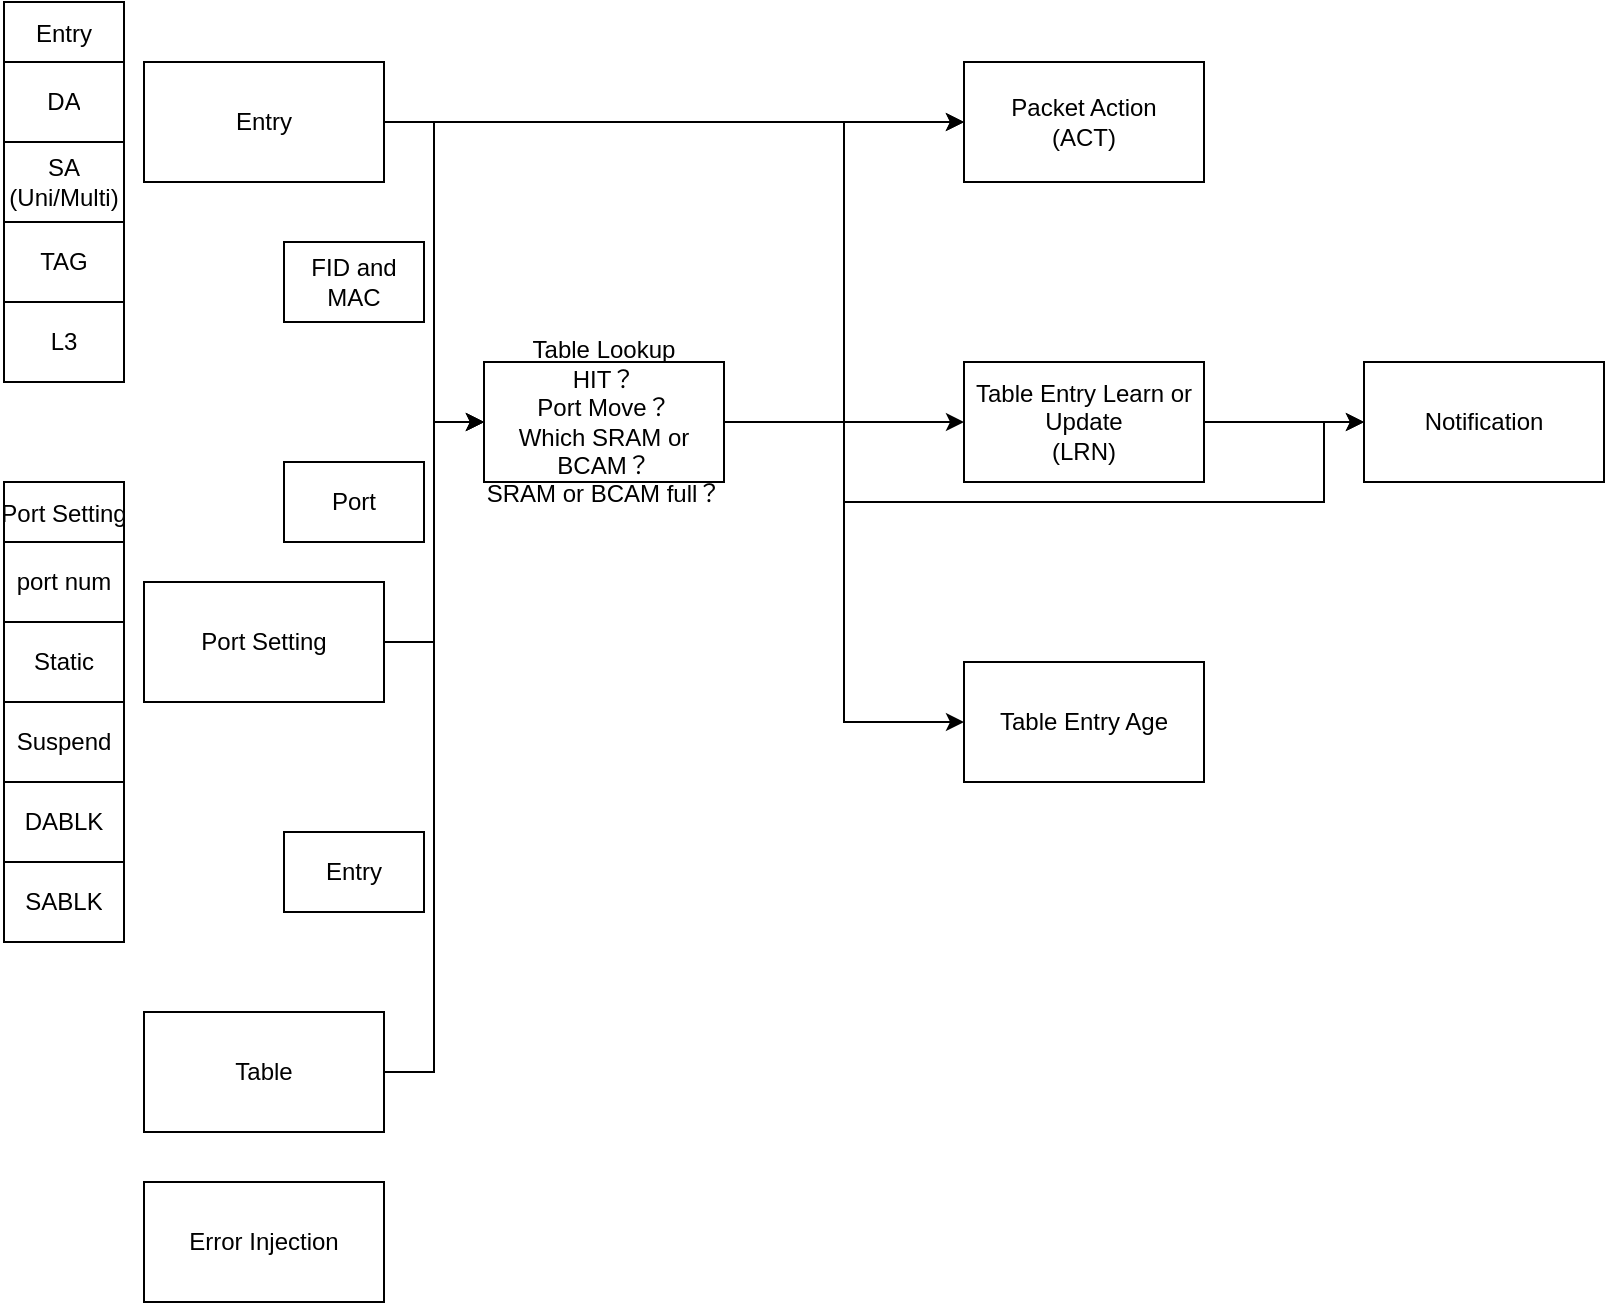 <mxfile version="16.5.6" type="github">
  <diagram id="RYxesC6GKuMK5YFyHAlI" name="Page-1">
    <mxGraphModel dx="1422" dy="762" grid="1" gridSize="10" guides="1" tooltips="1" connect="1" arrows="1" fold="1" page="1" pageScale="1" pageWidth="827" pageHeight="1169" math="0" shadow="0">
      <root>
        <mxCell id="0" />
        <mxCell id="1" parent="0" />
        <mxCell id="wqJMQl04LIo_0otmr0Y4-9" style="edgeStyle=orthogonalEdgeStyle;rounded=0;orthogonalLoop=1;jettySize=auto;html=1;entryX=0;entryY=0.5;entryDx=0;entryDy=0;" edge="1" parent="1" source="wqJMQl04LIo_0otmr0Y4-1" target="wqJMQl04LIo_0otmr0Y4-3">
          <mxGeometry relative="1" as="geometry" />
        </mxCell>
        <mxCell id="wqJMQl04LIo_0otmr0Y4-12" style="edgeStyle=orthogonalEdgeStyle;rounded=0;orthogonalLoop=1;jettySize=auto;html=1;entryX=0;entryY=0.5;entryDx=0;entryDy=0;" edge="1" parent="1" source="wqJMQl04LIo_0otmr0Y4-1" target="wqJMQl04LIo_0otmr0Y4-4">
          <mxGeometry relative="1" as="geometry">
            <mxPoint x="460" y="160" as="targetPoint" />
            <Array as="points">
              <mxPoint x="220" y="80" />
              <mxPoint x="220" y="80" />
            </Array>
          </mxGeometry>
        </mxCell>
        <mxCell id="wqJMQl04LIo_0otmr0Y4-1" value="Entry" style="rounded=0;whiteSpace=wrap;html=1;gradientColor=none;" vertex="1" parent="1">
          <mxGeometry x="80" y="50" width="120" height="60" as="geometry" />
        </mxCell>
        <mxCell id="wqJMQl04LIo_0otmr0Y4-10" style="edgeStyle=orthogonalEdgeStyle;rounded=0;orthogonalLoop=1;jettySize=auto;html=1;entryX=0;entryY=0.5;entryDx=0;entryDy=0;" edge="1" parent="1" source="wqJMQl04LIo_0otmr0Y4-2" target="wqJMQl04LIo_0otmr0Y4-3">
          <mxGeometry relative="1" as="geometry" />
        </mxCell>
        <mxCell id="wqJMQl04LIo_0otmr0Y4-2" value="Port Setting" style="rounded=0;whiteSpace=wrap;html=1;" vertex="1" parent="1">
          <mxGeometry x="80" y="310" width="120" height="60" as="geometry" />
        </mxCell>
        <mxCell id="wqJMQl04LIo_0otmr0Y4-11" style="edgeStyle=orthogonalEdgeStyle;rounded=0;orthogonalLoop=1;jettySize=auto;html=1;entryX=0;entryY=0.5;entryDx=0;entryDy=0;" edge="1" parent="1" source="wqJMQl04LIo_0otmr0Y4-3" target="wqJMQl04LIo_0otmr0Y4-4">
          <mxGeometry relative="1" as="geometry" />
        </mxCell>
        <mxCell id="wqJMQl04LIo_0otmr0Y4-13" style="edgeStyle=orthogonalEdgeStyle;rounded=0;orthogonalLoop=1;jettySize=auto;html=1;entryX=0;entryY=0.5;entryDx=0;entryDy=0;" edge="1" parent="1" source="wqJMQl04LIo_0otmr0Y4-3" target="wqJMQl04LIo_0otmr0Y4-5">
          <mxGeometry relative="1" as="geometry" />
        </mxCell>
        <mxCell id="wqJMQl04LIo_0otmr0Y4-15" style="edgeStyle=orthogonalEdgeStyle;rounded=0;orthogonalLoop=1;jettySize=auto;html=1;entryX=0;entryY=0.5;entryDx=0;entryDy=0;" edge="1" parent="1" source="wqJMQl04LIo_0otmr0Y4-3" target="wqJMQl04LIo_0otmr0Y4-8">
          <mxGeometry relative="1" as="geometry">
            <Array as="points">
              <mxPoint x="430" y="230" />
              <mxPoint x="430" y="270" />
              <mxPoint x="670" y="270" />
            </Array>
          </mxGeometry>
        </mxCell>
        <mxCell id="wqJMQl04LIo_0otmr0Y4-16" style="edgeStyle=orthogonalEdgeStyle;rounded=0;orthogonalLoop=1;jettySize=auto;html=1;entryX=0;entryY=0.5;entryDx=0;entryDy=0;" edge="1" parent="1" source="wqJMQl04LIo_0otmr0Y4-3" target="wqJMQl04LIo_0otmr0Y4-6">
          <mxGeometry relative="1" as="geometry" />
        </mxCell>
        <mxCell id="wqJMQl04LIo_0otmr0Y4-3" value="Table Lookup&lt;br&gt;HIT？&lt;br&gt;Port Move？&lt;br&gt;Which SRAM or BCAM？&lt;br&gt;SRAM or BCAM full？" style="rounded=0;whiteSpace=wrap;html=1;" vertex="1" parent="1">
          <mxGeometry x="250" y="200" width="120" height="60" as="geometry" />
        </mxCell>
        <mxCell id="wqJMQl04LIo_0otmr0Y4-4" value="Packet Action&lt;br&gt;(ACT)" style="rounded=0;whiteSpace=wrap;html=1;" vertex="1" parent="1">
          <mxGeometry x="490" y="50" width="120" height="60" as="geometry" />
        </mxCell>
        <mxCell id="wqJMQl04LIo_0otmr0Y4-19" style="edgeStyle=orthogonalEdgeStyle;rounded=0;orthogonalLoop=1;jettySize=auto;html=1;entryX=0;entryY=0.5;entryDx=0;entryDy=0;" edge="1" parent="1" source="wqJMQl04LIo_0otmr0Y4-5" target="wqJMQl04LIo_0otmr0Y4-8">
          <mxGeometry relative="1" as="geometry" />
        </mxCell>
        <mxCell id="wqJMQl04LIo_0otmr0Y4-5" value="Table Entry Learn or Update&lt;br&gt;(LRN)" style="rounded=0;whiteSpace=wrap;html=1;" vertex="1" parent="1">
          <mxGeometry x="490" y="200" width="120" height="60" as="geometry" />
        </mxCell>
        <mxCell id="wqJMQl04LIo_0otmr0Y4-6" value="Table Entry Age" style="rounded=0;whiteSpace=wrap;html=1;" vertex="1" parent="1">
          <mxGeometry x="490" y="350" width="120" height="60" as="geometry" />
        </mxCell>
        <mxCell id="wqJMQl04LIo_0otmr0Y4-8" value="Notification" style="rounded=0;whiteSpace=wrap;html=1;" vertex="1" parent="1">
          <mxGeometry x="690" y="200" width="120" height="60" as="geometry" />
        </mxCell>
        <mxCell id="wqJMQl04LIo_0otmr0Y4-33" value="Entry" style="shape=table;startSize=30;container=1;collapsible=0;childLayout=tableLayout;" vertex="1" parent="1">
          <mxGeometry x="10" y="20" width="60" height="190" as="geometry" />
        </mxCell>
        <mxCell id="wqJMQl04LIo_0otmr0Y4-34" value="" style="shape=tableRow;horizontal=0;startSize=0;swimlaneHead=0;swimlaneBody=0;top=0;left=0;bottom=0;right=0;collapsible=0;dropTarget=0;fillColor=none;points=[[0,0.5],[1,0.5]];portConstraint=eastwest;" vertex="1" parent="wqJMQl04LIo_0otmr0Y4-33">
          <mxGeometry y="30" width="60" height="40" as="geometry" />
        </mxCell>
        <mxCell id="wqJMQl04LIo_0otmr0Y4-35" value="DA" style="shape=partialRectangle;html=1;whiteSpace=wrap;connectable=0;overflow=hidden;fillColor=none;top=0;left=0;bottom=0;right=0;pointerEvents=1;" vertex="1" parent="wqJMQl04LIo_0otmr0Y4-34">
          <mxGeometry width="60" height="40" as="geometry">
            <mxRectangle width="60" height="40" as="alternateBounds" />
          </mxGeometry>
        </mxCell>
        <mxCell id="wqJMQl04LIo_0otmr0Y4-36" value="" style="shape=tableRow;horizontal=0;startSize=0;swimlaneHead=0;swimlaneBody=0;top=0;left=0;bottom=0;right=0;collapsible=0;dropTarget=0;fillColor=none;points=[[0,0.5],[1,0.5]];portConstraint=eastwest;" vertex="1" parent="wqJMQl04LIo_0otmr0Y4-33">
          <mxGeometry y="70" width="60" height="40" as="geometry" />
        </mxCell>
        <mxCell id="wqJMQl04LIo_0otmr0Y4-37" value="SA&lt;br&gt;(Uni/Multi)" style="shape=partialRectangle;html=1;whiteSpace=wrap;connectable=0;overflow=hidden;fillColor=none;top=0;left=0;bottom=0;right=0;pointerEvents=1;" vertex="1" parent="wqJMQl04LIo_0otmr0Y4-36">
          <mxGeometry width="60" height="40" as="geometry">
            <mxRectangle width="60" height="40" as="alternateBounds" />
          </mxGeometry>
        </mxCell>
        <mxCell id="wqJMQl04LIo_0otmr0Y4-38" value="" style="shape=tableRow;horizontal=0;startSize=0;swimlaneHead=0;swimlaneBody=0;top=0;left=0;bottom=0;right=0;collapsible=0;dropTarget=0;fillColor=none;points=[[0,0.5],[1,0.5]];portConstraint=eastwest;" vertex="1" parent="wqJMQl04LIo_0otmr0Y4-33">
          <mxGeometry y="110" width="60" height="40" as="geometry" />
        </mxCell>
        <mxCell id="wqJMQl04LIo_0otmr0Y4-39" value="TAG" style="shape=partialRectangle;html=1;whiteSpace=wrap;connectable=0;overflow=hidden;fillColor=none;top=0;left=0;bottom=0;right=0;pointerEvents=1;" vertex="1" parent="wqJMQl04LIo_0otmr0Y4-38">
          <mxGeometry width="60" height="40" as="geometry">
            <mxRectangle width="60" height="40" as="alternateBounds" />
          </mxGeometry>
        </mxCell>
        <mxCell id="wqJMQl04LIo_0otmr0Y4-40" value="" style="shape=tableRow;horizontal=0;startSize=0;swimlaneHead=0;swimlaneBody=0;top=0;left=0;bottom=0;right=0;collapsible=0;dropTarget=0;fillColor=none;points=[[0,0.5],[1,0.5]];portConstraint=eastwest;" vertex="1" parent="wqJMQl04LIo_0otmr0Y4-33">
          <mxGeometry y="150" width="60" height="40" as="geometry" />
        </mxCell>
        <mxCell id="wqJMQl04LIo_0otmr0Y4-41" value="L3" style="shape=partialRectangle;html=1;whiteSpace=wrap;connectable=0;overflow=hidden;fillColor=none;top=0;left=0;bottom=0;right=0;pointerEvents=1;" vertex="1" parent="wqJMQl04LIo_0otmr0Y4-40">
          <mxGeometry width="60" height="40" as="geometry">
            <mxRectangle width="60" height="40" as="alternateBounds" />
          </mxGeometry>
        </mxCell>
        <mxCell id="wqJMQl04LIo_0otmr0Y4-45" value="Port Setting" style="shape=table;startSize=30;container=1;collapsible=0;childLayout=tableLayout;" vertex="1" parent="1">
          <mxGeometry x="10" y="260" width="60" height="230" as="geometry" />
        </mxCell>
        <mxCell id="wqJMQl04LIo_0otmr0Y4-46" value="" style="shape=tableRow;horizontal=0;startSize=0;swimlaneHead=0;swimlaneBody=0;top=0;left=0;bottom=0;right=0;collapsible=0;dropTarget=0;fillColor=none;points=[[0,0.5],[1,0.5]];portConstraint=eastwest;" vertex="1" parent="wqJMQl04LIo_0otmr0Y4-45">
          <mxGeometry y="30" width="60" height="40" as="geometry" />
        </mxCell>
        <mxCell id="wqJMQl04LIo_0otmr0Y4-47" value="port num" style="shape=partialRectangle;html=1;whiteSpace=wrap;connectable=0;overflow=hidden;fillColor=none;top=0;left=0;bottom=0;right=0;pointerEvents=1;" vertex="1" parent="wqJMQl04LIo_0otmr0Y4-46">
          <mxGeometry width="60" height="40" as="geometry">
            <mxRectangle width="60" height="40" as="alternateBounds" />
          </mxGeometry>
        </mxCell>
        <mxCell id="wqJMQl04LIo_0otmr0Y4-48" value="" style="shape=tableRow;horizontal=0;startSize=0;swimlaneHead=0;swimlaneBody=0;top=0;left=0;bottom=0;right=0;collapsible=0;dropTarget=0;fillColor=none;points=[[0,0.5],[1,0.5]];portConstraint=eastwest;" vertex="1" parent="wqJMQl04LIo_0otmr0Y4-45">
          <mxGeometry y="70" width="60" height="40" as="geometry" />
        </mxCell>
        <mxCell id="wqJMQl04LIo_0otmr0Y4-49" value="Static" style="shape=partialRectangle;html=1;whiteSpace=wrap;connectable=0;overflow=hidden;fillColor=none;top=0;left=0;bottom=0;right=0;pointerEvents=1;" vertex="1" parent="wqJMQl04LIo_0otmr0Y4-48">
          <mxGeometry width="60" height="40" as="geometry">
            <mxRectangle width="60" height="40" as="alternateBounds" />
          </mxGeometry>
        </mxCell>
        <mxCell id="wqJMQl04LIo_0otmr0Y4-50" value="" style="shape=tableRow;horizontal=0;startSize=0;swimlaneHead=0;swimlaneBody=0;top=0;left=0;bottom=0;right=0;collapsible=0;dropTarget=0;fillColor=none;points=[[0,0.5],[1,0.5]];portConstraint=eastwest;" vertex="1" parent="wqJMQl04LIo_0otmr0Y4-45">
          <mxGeometry y="110" width="60" height="40" as="geometry" />
        </mxCell>
        <mxCell id="wqJMQl04LIo_0otmr0Y4-51" value="Suspend" style="shape=partialRectangle;html=1;whiteSpace=wrap;connectable=0;overflow=hidden;fillColor=none;top=0;left=0;bottom=0;right=0;pointerEvents=1;" vertex="1" parent="wqJMQl04LIo_0otmr0Y4-50">
          <mxGeometry width="60" height="40" as="geometry">
            <mxRectangle width="60" height="40" as="alternateBounds" />
          </mxGeometry>
        </mxCell>
        <mxCell id="wqJMQl04LIo_0otmr0Y4-52" value="" style="shape=tableRow;horizontal=0;startSize=0;swimlaneHead=0;swimlaneBody=0;top=0;left=0;bottom=0;right=0;collapsible=0;dropTarget=0;fillColor=none;points=[[0,0.5],[1,0.5]];portConstraint=eastwest;" vertex="1" parent="wqJMQl04LIo_0otmr0Y4-45">
          <mxGeometry y="150" width="60" height="40" as="geometry" />
        </mxCell>
        <mxCell id="wqJMQl04LIo_0otmr0Y4-53" value="DABLK" style="shape=partialRectangle;html=1;whiteSpace=wrap;connectable=0;overflow=hidden;fillColor=none;top=0;left=0;bottom=0;right=0;pointerEvents=1;" vertex="1" parent="wqJMQl04LIo_0otmr0Y4-52">
          <mxGeometry width="60" height="40" as="geometry">
            <mxRectangle width="60" height="40" as="alternateBounds" />
          </mxGeometry>
        </mxCell>
        <mxCell id="wqJMQl04LIo_0otmr0Y4-56" value="" style="shape=tableRow;horizontal=0;startSize=0;swimlaneHead=0;swimlaneBody=0;top=0;left=0;bottom=0;right=0;collapsible=0;dropTarget=0;fillColor=none;points=[[0,0.5],[1,0.5]];portConstraint=eastwest;" vertex="1" parent="wqJMQl04LIo_0otmr0Y4-45">
          <mxGeometry y="190" width="60" height="40" as="geometry" />
        </mxCell>
        <mxCell id="wqJMQl04LIo_0otmr0Y4-57" value="SABLK" style="shape=partialRectangle;html=1;whiteSpace=wrap;connectable=0;overflow=hidden;fillColor=none;top=0;left=0;bottom=0;right=0;pointerEvents=1;" vertex="1" parent="wqJMQl04LIo_0otmr0Y4-56">
          <mxGeometry width="60" height="40" as="geometry">
            <mxRectangle width="60" height="40" as="alternateBounds" />
          </mxGeometry>
        </mxCell>
        <mxCell id="wqJMQl04LIo_0otmr0Y4-54" value="" style="shape=tableRow;horizontal=0;startSize=0;swimlaneHead=0;swimlaneBody=0;top=0;left=0;bottom=0;right=0;collapsible=0;dropTarget=0;fillColor=none;points=[[0,0.5],[1,0.5]];portConstraint=eastwest;" vertex="1" parent="1">
          <mxGeometry x="10" y="435" width="60" height="40" as="geometry" />
        </mxCell>
        <mxCell id="wqJMQl04LIo_0otmr0Y4-58" value="FID and MAC" style="rounded=0;whiteSpace=wrap;html=1;gradientColor=none;" vertex="1" parent="1">
          <mxGeometry x="150" y="140" width="70" height="40" as="geometry" />
        </mxCell>
        <mxCell id="wqJMQl04LIo_0otmr0Y4-60" value="Port" style="rounded=0;whiteSpace=wrap;html=1;gradientColor=none;" vertex="1" parent="1">
          <mxGeometry x="150" y="250" width="70" height="40" as="geometry" />
        </mxCell>
        <mxCell id="wqJMQl04LIo_0otmr0Y4-62" style="edgeStyle=orthogonalEdgeStyle;rounded=0;orthogonalLoop=1;jettySize=auto;html=1;entryX=0;entryY=0.5;entryDx=0;entryDy=0;" edge="1" parent="1" source="wqJMQl04LIo_0otmr0Y4-61" target="wqJMQl04LIo_0otmr0Y4-3">
          <mxGeometry relative="1" as="geometry" />
        </mxCell>
        <mxCell id="wqJMQl04LIo_0otmr0Y4-61" value="Table" style="rounded=0;whiteSpace=wrap;html=1;gradientColor=none;" vertex="1" parent="1">
          <mxGeometry x="80" y="525" width="120" height="60" as="geometry" />
        </mxCell>
        <mxCell id="wqJMQl04LIo_0otmr0Y4-64" value="Entry" style="rounded=0;whiteSpace=wrap;html=1;gradientColor=none;" vertex="1" parent="1">
          <mxGeometry x="150" y="435" width="70" height="40" as="geometry" />
        </mxCell>
        <mxCell id="wqJMQl04LIo_0otmr0Y4-65" value="Error Injection" style="rounded=0;whiteSpace=wrap;html=1;gradientColor=none;" vertex="1" parent="1">
          <mxGeometry x="80" y="610" width="120" height="60" as="geometry" />
        </mxCell>
      </root>
    </mxGraphModel>
  </diagram>
</mxfile>
